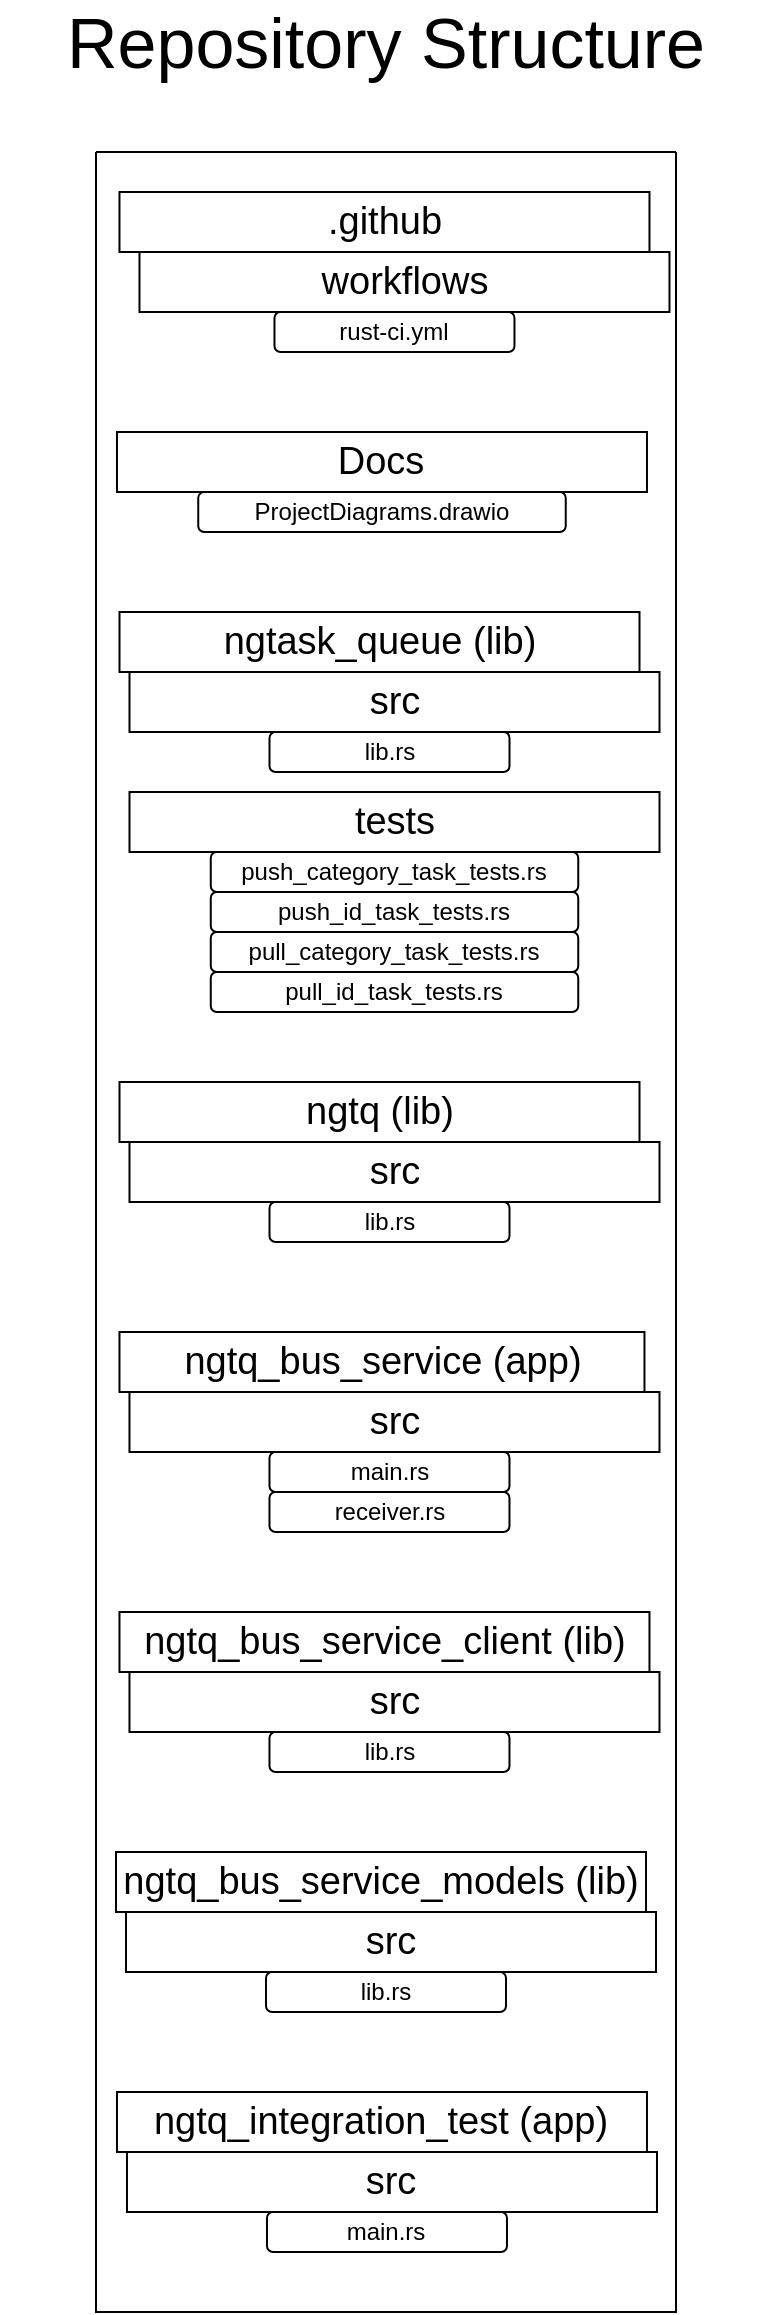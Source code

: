<mxfile>
    <diagram id="W-KKUKJHsFXXwbt4PE3O" name="Repo Structure">
        <mxGraphModel dx="1367" dy="1325" grid="1" gridSize="10" guides="1" tooltips="1" connect="1" arrows="1" fold="1" page="1" pageScale="1" pageWidth="827" pageHeight="1169" math="0" shadow="0">
            <root>
                <mxCell id="0"/>
                <mxCell id="1" parent="0"/>
                <mxCell id="g4gWo4g3Ovh9bc_p6kdW-1" value="" style="swimlane;startSize=0;" parent="1" vertex="1">
                    <mxGeometry x="269" y="80" width="290" height="1080" as="geometry"/>
                </mxCell>
                <mxCell id="g4gWo4g3Ovh9bc_p6kdW-3" value="ngtask_queue (lib)" style="rounded=0;whiteSpace=wrap;html=1;fontSize=19;" parent="g4gWo4g3Ovh9bc_p6kdW-1" vertex="1">
                    <mxGeometry x="11.75" y="230" width="260" height="30" as="geometry"/>
                </mxCell>
                <mxCell id="g4gWo4g3Ovh9bc_p6kdW-5" value="ngtq_bus_service (app)" style="rounded=0;whiteSpace=wrap;html=1;fontSize=19;" parent="g4gWo4g3Ovh9bc_p6kdW-1" vertex="1">
                    <mxGeometry x="11.74" y="590" width="262.5" height="30" as="geometry"/>
                </mxCell>
                <mxCell id="g4gWo4g3Ovh9bc_p6kdW-6" value="ngtq_bus_service_client (lib)" style="rounded=0;whiteSpace=wrap;html=1;fontSize=19;" parent="g4gWo4g3Ovh9bc_p6kdW-1" vertex="1">
                    <mxGeometry x="11.74" y="730" width="265" height="30" as="geometry"/>
                </mxCell>
                <mxCell id="g4gWo4g3Ovh9bc_p6kdW-7" value="ngtq_integration_test (app)" style="rounded=0;whiteSpace=wrap;html=1;fontSize=19;" parent="g4gWo4g3Ovh9bc_p6kdW-1" vertex="1">
                    <mxGeometry x="10.49" y="970" width="265" height="30" as="geometry"/>
                </mxCell>
                <mxCell id="g4gWo4g3Ovh9bc_p6kdW-12" value="src" style="rounded=0;whiteSpace=wrap;html=1;fontSize=19;" parent="g4gWo4g3Ovh9bc_p6kdW-1" vertex="1">
                    <mxGeometry x="16.75" y="260" width="265" height="30" as="geometry"/>
                </mxCell>
                <mxCell id="g4gWo4g3Ovh9bc_p6kdW-13" value="lib.rs" style="rounded=1;whiteSpace=wrap;html=1;" parent="g4gWo4g3Ovh9bc_p6kdW-1" vertex="1">
                    <mxGeometry x="86.75" y="290" width="120" height="20" as="geometry"/>
                </mxCell>
                <mxCell id="g4gWo4g3Ovh9bc_p6kdW-14" value="src" style="rounded=0;whiteSpace=wrap;html=1;fontSize=19;" parent="g4gWo4g3Ovh9bc_p6kdW-1" vertex="1">
                    <mxGeometry x="16.74" y="620" width="265" height="30" as="geometry"/>
                </mxCell>
                <mxCell id="g4gWo4g3Ovh9bc_p6kdW-15" value="main.rs" style="rounded=1;whiteSpace=wrap;html=1;" parent="g4gWo4g3Ovh9bc_p6kdW-1" vertex="1">
                    <mxGeometry x="86.74" y="650" width="120" height="20" as="geometry"/>
                </mxCell>
                <mxCell id="g4gWo4g3Ovh9bc_p6kdW-16" value="receiver.rs" style="rounded=1;whiteSpace=wrap;html=1;" parent="g4gWo4g3Ovh9bc_p6kdW-1" vertex="1">
                    <mxGeometry x="86.74" y="670" width="120" height="20" as="geometry"/>
                </mxCell>
                <mxCell id="g4gWo4g3Ovh9bc_p6kdW-17" value="src" style="rounded=0;whiteSpace=wrap;html=1;fontSize=19;" parent="g4gWo4g3Ovh9bc_p6kdW-1" vertex="1">
                    <mxGeometry x="16.74" y="760" width="265" height="30" as="geometry"/>
                </mxCell>
                <mxCell id="g4gWo4g3Ovh9bc_p6kdW-18" value="lib.rs" style="rounded=1;whiteSpace=wrap;html=1;" parent="g4gWo4g3Ovh9bc_p6kdW-1" vertex="1">
                    <mxGeometry x="86.74" y="790" width="120" height="20" as="geometry"/>
                </mxCell>
                <mxCell id="g4gWo4g3Ovh9bc_p6kdW-20" value="src" style="rounded=0;whiteSpace=wrap;html=1;fontSize=19;" parent="g4gWo4g3Ovh9bc_p6kdW-1" vertex="1">
                    <mxGeometry x="15.49" y="1000" width="265" height="30" as="geometry"/>
                </mxCell>
                <mxCell id="g4gWo4g3Ovh9bc_p6kdW-21" value="main.rs" style="rounded=1;whiteSpace=wrap;html=1;" parent="g4gWo4g3Ovh9bc_p6kdW-1" vertex="1">
                    <mxGeometry x="85.49" y="1030" width="120" height="20" as="geometry"/>
                </mxCell>
                <mxCell id="g4gWo4g3Ovh9bc_p6kdW-22" value="tests" style="rounded=0;whiteSpace=wrap;html=1;fontSize=19;" parent="g4gWo4g3Ovh9bc_p6kdW-1" vertex="1">
                    <mxGeometry x="16.75" y="320" width="265" height="30" as="geometry"/>
                </mxCell>
                <mxCell id="g4gWo4g3Ovh9bc_p6kdW-23" value="push_category_task_tests.rs" style="rounded=1;whiteSpace=wrap;html=1;" parent="g4gWo4g3Ovh9bc_p6kdW-1" vertex="1">
                    <mxGeometry x="57.38" y="350" width="183.75" height="20" as="geometry"/>
                </mxCell>
                <mxCell id="g4gWo4g3Ovh9bc_p6kdW-24" value="push_id_task_tests.rs" style="rounded=1;whiteSpace=wrap;html=1;" parent="g4gWo4g3Ovh9bc_p6kdW-1" vertex="1">
                    <mxGeometry x="57.38" y="370" width="183.75" height="20" as="geometry"/>
                </mxCell>
                <mxCell id="g4gWo4g3Ovh9bc_p6kdW-25" value="pull_category_task_tests.rs" style="rounded=1;whiteSpace=wrap;html=1;" parent="g4gWo4g3Ovh9bc_p6kdW-1" vertex="1">
                    <mxGeometry x="57.38" y="390" width="183.75" height="20" as="geometry"/>
                </mxCell>
                <mxCell id="g4gWo4g3Ovh9bc_p6kdW-26" value="pull_id_task_tests.rs" style="rounded=1;whiteSpace=wrap;html=1;" parent="g4gWo4g3Ovh9bc_p6kdW-1" vertex="1">
                    <mxGeometry x="57.38" y="410" width="183.75" height="20" as="geometry"/>
                </mxCell>
                <mxCell id="g4gWo4g3Ovh9bc_p6kdW-9" value=".github" style="rounded=0;whiteSpace=wrap;html=1;fontSize=19;" parent="g4gWo4g3Ovh9bc_p6kdW-1" vertex="1">
                    <mxGeometry x="11.74" y="20" width="265" height="30" as="geometry"/>
                </mxCell>
                <mxCell id="g4gWo4g3Ovh9bc_p6kdW-10" value="workflows" style="rounded=0;whiteSpace=wrap;html=1;fontSize=19;" parent="g4gWo4g3Ovh9bc_p6kdW-1" vertex="1">
                    <mxGeometry x="21.74" y="50" width="265" height="30" as="geometry"/>
                </mxCell>
                <mxCell id="g4gWo4g3Ovh9bc_p6kdW-11" value="rust-ci.yml" style="rounded=1;whiteSpace=wrap;html=1;" parent="g4gWo4g3Ovh9bc_p6kdW-1" vertex="1">
                    <mxGeometry x="89.24" y="80" width="120" height="20" as="geometry"/>
                </mxCell>
                <mxCell id="2" value="Docs" style="rounded=0;whiteSpace=wrap;html=1;fontSize=19;" parent="g4gWo4g3Ovh9bc_p6kdW-1" vertex="1">
                    <mxGeometry x="10.49" y="140" width="265" height="30" as="geometry"/>
                </mxCell>
                <mxCell id="3" value="ProjectDiagrams.drawio" style="rounded=1;whiteSpace=wrap;html=1;" parent="g4gWo4g3Ovh9bc_p6kdW-1" vertex="1">
                    <mxGeometry x="51.12" y="170" width="183.75" height="20" as="geometry"/>
                </mxCell>
                <mxCell id="4" value="ngtq (lib)" style="rounded=0;whiteSpace=wrap;html=1;fontSize=19;" parent="g4gWo4g3Ovh9bc_p6kdW-1" vertex="1">
                    <mxGeometry x="11.75" y="465" width="260" height="30" as="geometry"/>
                </mxCell>
                <mxCell id="5" value="src" style="rounded=0;whiteSpace=wrap;html=1;fontSize=19;" parent="g4gWo4g3Ovh9bc_p6kdW-1" vertex="1">
                    <mxGeometry x="16.75" y="495" width="265" height="30" as="geometry"/>
                </mxCell>
                <mxCell id="6" value="lib.rs" style="rounded=1;whiteSpace=wrap;html=1;" parent="g4gWo4g3Ovh9bc_p6kdW-1" vertex="1">
                    <mxGeometry x="86.75" y="525" width="120" height="20" as="geometry"/>
                </mxCell>
                <mxCell id="bfBZinAcUje--uuqfsHA-6" value="ngtq_bus_service_models (lib)" style="rounded=0;whiteSpace=wrap;html=1;fontSize=19;" vertex="1" parent="g4gWo4g3Ovh9bc_p6kdW-1">
                    <mxGeometry x="10" y="850" width="265" height="30" as="geometry"/>
                </mxCell>
                <mxCell id="bfBZinAcUje--uuqfsHA-7" value="src" style="rounded=0;whiteSpace=wrap;html=1;fontSize=19;" vertex="1" parent="g4gWo4g3Ovh9bc_p6kdW-1">
                    <mxGeometry x="15" y="880" width="265" height="30" as="geometry"/>
                </mxCell>
                <mxCell id="bfBZinAcUje--uuqfsHA-8" value="lib.rs" style="rounded=1;whiteSpace=wrap;html=1;" vertex="1" parent="g4gWo4g3Ovh9bc_p6kdW-1">
                    <mxGeometry x="85" y="910" width="120" height="20" as="geometry"/>
                </mxCell>
                <mxCell id="g4gWo4g3Ovh9bc_p6kdW-2" value="Repository Structure" style="text;html=1;align=center;verticalAlign=middle;whiteSpace=wrap;rounded=0;fontSize=35;" parent="1" vertex="1">
                    <mxGeometry x="221" y="10" width="386" height="30" as="geometry"/>
                </mxCell>
            </root>
        </mxGraphModel>
    </diagram>
    <diagram id="4IocFyRNs4yEuKWUfdgg" name="BusStructure">
        <mxGraphModel dx="820" dy="795" grid="1" gridSize="10" guides="1" tooltips="1" connect="1" arrows="1" fold="1" page="1" pageScale="1" pageWidth="850" pageHeight="1100" math="0" shadow="0">
            <root>
                <mxCell id="0"/>
                <mxCell id="1" parent="0"/>
                <mxCell id="2" value="Bus Structure" style="text;html=1;strokeColor=none;fillColor=none;align=center;verticalAlign=middle;whiteSpace=wrap;rounded=0;fontSize=25;" parent="1" vertex="1">
                    <mxGeometry x="367.5" y="30" width="200" height="40" as="geometry"/>
                </mxCell>
                <mxCell id="9" style="edgeStyle=none;html=1;entryX=0;entryY=0.25;entryDx=0;entryDy=0;fontSize=15;exitX=1;exitY=0.25;exitDx=0;exitDy=0;dashed=1;" parent="1" source="3" target="5" edge="1">
                    <mxGeometry relative="1" as="geometry"/>
                </mxCell>
                <mxCell id="3" value="BusClient" style="rounded=0;whiteSpace=wrap;html=1;fontSize=15;" parent="1" vertex="1">
                    <mxGeometry x="50" y="215" width="120" height="60" as="geometry"/>
                </mxCell>
                <mxCell id="4" value="" style="swimlane;startSize=0;fontSize=25;" parent="1" vertex="1">
                    <mxGeometry x="225" y="70" width="485" height="350" as="geometry"/>
                </mxCell>
                <mxCell id="11" style="edgeStyle=none;html=1;entryX=-0.008;entryY=0.357;entryDx=0;entryDy=0;entryPerimeter=0;fontSize=15;exitX=1;exitY=0.5;exitDx=0;exitDy=0;" parent="4" source="5" target="7" edge="1">
                    <mxGeometry relative="1" as="geometry">
                        <mxPoint x="163.75" y="205" as="sourcePoint"/>
                        <mxPoint x="315" y="212.5" as="targetPoint"/>
                        <Array as="points">
                            <mxPoint x="245" y="175"/>
                            <mxPoint x="245" y="220"/>
                        </Array>
                    </mxGeometry>
                </mxCell>
                <mxCell id="5" value="Receiver" style="rounded=1;whiteSpace=wrap;html=1;fontSize=15;" parent="4" vertex="1">
                    <mxGeometry x="55" y="145" width="145" height="60" as="geometry"/>
                </mxCell>
                <mxCell id="8" value="start" style="edgeStyle=none;html=1;entryX=0.5;entryY=0;entryDx=0;entryDy=0;fontSize=15;" parent="4" source="6" target="5" edge="1">
                    <mxGeometry x="-0.24" relative="1" as="geometry">
                        <Array as="points">
                            <mxPoint x="128" y="80"/>
                        </Array>
                        <mxPoint x="1" as="offset"/>
                    </mxGeometry>
                </mxCell>
                <mxCell id="6" value="Main" style="rounded=0;whiteSpace=wrap;html=1;fontSize=15;" parent="4" vertex="1">
                    <mxGeometry x="227.5" y="50" width="120" height="60" as="geometry"/>
                </mxCell>
                <mxCell id="12" style="edgeStyle=none;html=1;entryX=0.5;entryY=1;entryDx=0;entryDy=0;fontSize=15;" parent="4" source="7" target="5" edge="1">
                    <mxGeometry relative="1" as="geometry">
                        <Array as="points">
                            <mxPoint x="128" y="240"/>
                        </Array>
                    </mxGeometry>
                </mxCell>
                <mxCell id="7" value="NGTaskQueue" style="shape=cylinder3;whiteSpace=wrap;html=1;boundedLbl=1;backgroundOutline=1;size=15;fontSize=15;" parent="4" vertex="1">
                    <mxGeometry x="315" y="170" width="132.5" height="140" as="geometry"/>
                </mxCell>
                <mxCell id="10" style="edgeStyle=none;html=1;entryX=1;entryY=0.75;entryDx=0;entryDy=0;fontSize=15;exitX=0;exitY=0.75;exitDx=0;exitDy=0;dashed=1;" parent="1" source="5" target="3" edge="1">
                    <mxGeometry relative="1" as="geometry"/>
                </mxCell>
            </root>
        </mxGraphModel>
    </diagram>
    <diagram id="ZMu5YA2UOOWM_PKyy2Z7" name="Interactions">
        <mxGraphModel dx="965" dy="935" grid="1" gridSize="10" guides="1" tooltips="1" connect="1" arrows="1" fold="1" page="1" pageScale="1" pageWidth="827" pageHeight="1169" math="0" shadow="0">
            <root>
                <mxCell id="0"/>
                <mxCell id="1" parent="0"/>
                <mxCell id="N1dqbX8AtgRM5iKn_r-6-1" value="TaskQueue Structure" style="text;html=1;align=center;verticalAlign=middle;whiteSpace=wrap;rounded=0;fontSize=25;" parent="1" vertex="1">
                    <mxGeometry x="240" width="347" height="30" as="geometry"/>
                </mxCell>
                <mxCell id="N1dqbX8AtgRM5iKn_r-6-2" value="&lt;span style=&quot;color: rgb(0, 0, 0);&quot;&gt;TaskQueue Abstraction Layer&lt;/span&gt;" style="text;html=1;align=center;verticalAlign=middle;whiteSpace=wrap;rounded=0;fontSize=20;" parent="1" vertex="1">
                    <mxGeometry x="274" y="80" width="245" height="30" as="geometry"/>
                </mxCell>
                <mxCell id="N1dqbX8AtgRM5iKn_r-6-3" value="push_id_task(payload)" style="rounded=0;whiteSpace=wrap;html=1;fontSize=15;fillColor=#cce5ff;strokeColor=#36393d;" parent="1" vertex="1">
                    <mxGeometry x="274.5" y="140" width="244.5" height="60" as="geometry"/>
                </mxCell>
                <mxCell id="N1dqbX8AtgRM5iKn_r-6-4" value="push_category_task(category, payload)" style="rounded=0;whiteSpace=wrap;html=1;fontSize=15;fillColor=#cce5ff;strokeColor=#36393d;" parent="1" vertex="1">
                    <mxGeometry x="274.5" y="240" width="244.5" height="60" as="geometry"/>
                </mxCell>
                <mxCell id="N1dqbX8AtgRM5iKn_r-6-5" value="pull_id_task(id)" style="rounded=0;whiteSpace=wrap;html=1;fontSize=15;fillColor=#cce5ff;strokeColor=#36393d;" parent="1" vertex="1">
                    <mxGeometry x="274.5" y="340" width="244.5" height="60" as="geometry"/>
                </mxCell>
                <mxCell id="N1dqbX8AtgRM5iKn_r-6-6" value="pull_category_task(category)" style="rounded=0;whiteSpace=wrap;html=1;fontSize=15;fillColor=#cce5ff;strokeColor=#36393d;" parent="1" vertex="1">
                    <mxGeometry x="274.5" y="435" width="244.5" height="60" as="geometry"/>
                </mxCell>
                <mxCell id="N1dqbX8AtgRM5iKn_r-6-8" value="Task" style="edgeStyle=none;html=1;entryX=0;entryY=0.5;entryDx=0;entryDy=0;fillColor=#1ba1e2;strokeColor=#006EAF;strokeWidth=2;exitX=1;exitY=0.5;exitDx=0;exitDy=0;" parent="1" source="N1dqbX8AtgRM5iKn_r-6-7" edge="1">
                    <mxGeometry x="0.831" relative="1" as="geometry">
                        <Array as="points">
                            <mxPoint x="208.52" y="465"/>
                            <mxPoint x="208.52" y="170"/>
                        </Array>
                        <mxPoint as="offset"/>
                        <mxPoint x="-190.0" y="466.15" as="sourcePoint"/>
                        <mxPoint x="274.02" y="170" as="targetPoint"/>
                    </mxGeometry>
                </mxCell>
                <mxCell id="N1dqbX8AtgRM5iKn_r-6-9" value="Task" style="edgeStyle=none;html=1;entryX=0;entryY=0.5;entryDx=0;entryDy=0;fillColor=#1ba1e2;strokeColor=#006EAF;strokeWidth=2;exitX=1;exitY=0.5;exitDx=0;exitDy=0;" parent="1" source="N1dqbX8AtgRM5iKn_r-6-7" edge="1">
                    <mxGeometry x="0.778" relative="1" as="geometry">
                        <Array as="points">
                            <mxPoint x="208.52" y="465"/>
                            <mxPoint x="208.52" y="270"/>
                        </Array>
                        <mxPoint as="offset"/>
                        <mxPoint x="-189.88" y="466.8" as="sourcePoint"/>
                        <mxPoint x="274.02" y="270" as="targetPoint"/>
                    </mxGeometry>
                </mxCell>
                <mxCell id="N1dqbX8AtgRM5iKn_r-6-10" value="Id" style="edgeStyle=none;html=1;entryX=0;entryY=0.25;entryDx=0;entryDy=0;fillColor=#1ba1e2;strokeColor=#006EAF;strokeWidth=2;fontSize=12;exitX=0.978;exitY=0.499;exitDx=0;exitDy=0;exitPerimeter=0;" parent="1" source="N1dqbX8AtgRM5iKn_r-6-7" edge="1">
                    <mxGeometry x="0.698" relative="1" as="geometry">
                        <Array as="points">
                            <mxPoint x="208.52" y="465"/>
                            <mxPoint x="208.52" y="355"/>
                        </Array>
                        <mxPoint as="offset"/>
                        <mxPoint x="-190.24" y="466.15" as="sourcePoint"/>
                        <mxPoint x="274.02" y="355" as="targetPoint"/>
                    </mxGeometry>
                </mxCell>
                <mxCell id="N1dqbX8AtgRM5iKn_r-6-11" value="" style="edgeStyle=none;html=1;entryX=0;entryY=0.5;entryDx=0;entryDy=0;fillColor=#1ba1e2;strokeColor=#006EAF;strokeWidth=2;exitX=1;exitY=0.5;exitDx=0;exitDy=0;fontSize=18;" parent="1" source="N1dqbX8AtgRM5iKn_r-6-7" edge="1">
                    <mxGeometry x="-0.522" y="25" relative="1" as="geometry">
                        <Array as="points"/>
                        <mxPoint as="offset"/>
                        <mxPoint x="-189.4" y="466.15" as="sourcePoint"/>
                        <mxPoint x="274.02" y="465" as="targetPoint"/>
                    </mxGeometry>
                </mxCell>
                <mxCell id="VwWREPRFmjBBCu5KusWI-20" value="Category" style="edgeLabel;html=1;align=center;verticalAlign=middle;resizable=0;points=[];" parent="N1dqbX8AtgRM5iKn_r-6-11" vertex="1" connectable="0">
                    <mxGeometry x="0.411" y="-1" relative="1" as="geometry">
                        <mxPoint x="-4" y="-1" as="offset"/>
                    </mxGeometry>
                </mxCell>
                <mxCell id="N1dqbX8AtgRM5iKn_r-6-7" value="&lt;span data-huuid=&quot;47937734108672431&quot;&gt;Application&lt;/span&gt;&amp;nbsp;layer&lt;div&gt;(Receiver)&lt;/div&gt;" style="rounded=0;whiteSpace=wrap;html=1;" parent="1" vertex="1">
                    <mxGeometry x="14.5" y="135" width="120" height="660" as="geometry"/>
                </mxCell>
                <mxCell id="N1dqbX8AtgRM5iKn_r-6-16" value="payload" style="edgeStyle=none;html=1;entryX=1;entryY=0.75;entryDx=0;entryDy=0;fillColor=#008a00;strokeColor=#00FF00;strokeWidth=2;exitX=-0.006;exitY=0.364;exitDx=0;exitDy=0;exitPerimeter=0;" parent="1" source="N1dqbX8AtgRM5iKn_r-6-12" target="N1dqbX8AtgRM5iKn_r-6-5" edge="1">
                    <mxGeometry relative="1" as="geometry">
                        <mxPoint x="629" y="385" as="sourcePoint"/>
                    </mxGeometry>
                </mxCell>
                <mxCell id="N1dqbX8AtgRM5iKn_r-6-18" value="payload" style="edgeStyle=none;html=1;entryX=1;entryY=0.75;entryDx=0;entryDy=0;fillColor=#008a00;strokeColor=#00FF00;strokeWidth=2;exitX=0;exitY=0.5;exitDx=0;exitDy=0;exitPerimeter=0;" parent="1" source="N1dqbX8AtgRM5iKn_r-6-12" target="N1dqbX8AtgRM5iKn_r-6-6" edge="1">
                    <mxGeometry relative="1" as="geometry">
                        <mxPoint x="637" y="480" as="sourcePoint"/>
                    </mxGeometry>
                </mxCell>
                <mxCell id="N1dqbX8AtgRM5iKn_r-6-12" value="Queues" style="shape=cylinder3;whiteSpace=wrap;html=1;boundedLbl=1;backgroundOutline=1;size=15;" parent="1" vertex="1">
                    <mxGeometry x="639" y="130" width="160" height="700" as="geometry"/>
                </mxCell>
                <mxCell id="N1dqbX8AtgRM5iKn_r-6-13" style="edgeStyle=none;html=1;fillColor=#1ba1e2;strokeColor=#006EAF;strokeWidth=2;entryX=0;entryY=0.06;entryDx=0;entryDy=0;entryPerimeter=0;" parent="1" source="N1dqbX8AtgRM5iKn_r-6-3" target="N1dqbX8AtgRM5iKn_r-6-12" edge="1">
                    <mxGeometry relative="1" as="geometry">
                        <mxPoint x="599" y="283" as="targetPoint"/>
                        <Array as="points"/>
                    </mxGeometry>
                </mxCell>
                <mxCell id="N1dqbX8AtgRM5iKn_r-6-14" style="edgeStyle=none;html=1;fillColor=#1ba1e2;strokeColor=#006EAF;strokeWidth=2;entryX=0.001;entryY=0.2;entryDx=0;entryDy=0;entryPerimeter=0;" parent="1" target="N1dqbX8AtgRM5iKn_r-6-12" edge="1">
                    <mxGeometry relative="1" as="geometry">
                        <mxPoint x="638" y="310" as="targetPoint"/>
                        <Array as="points"/>
                        <mxPoint x="519" y="270" as="sourcePoint"/>
                    </mxGeometry>
                </mxCell>
                <mxCell id="N1dqbX8AtgRM5iKn_r-6-15" style="edgeStyle=none;html=1;exitX=1.001;exitY=0.343;exitDx=0;exitDy=0;fillColor=#1ba1e2;strokeColor=#006EAF;strokeWidth=2;exitPerimeter=0;" parent="1" source="N1dqbX8AtgRM5iKn_r-6-5" edge="1">
                    <mxGeometry relative="1" as="geometry">
                        <mxPoint x="639" y="360" as="targetPoint"/>
                    </mxGeometry>
                </mxCell>
                <mxCell id="N1dqbX8AtgRM5iKn_r-6-17" style="edgeStyle=none;html=1;exitX=0.999;exitY=0.324;exitDx=0;exitDy=0;fillColor=#1ba1e2;strokeColor=#006EAF;strokeWidth=2;exitPerimeter=0;" parent="1" source="N1dqbX8AtgRM5iKn_r-6-6" edge="1">
                    <mxGeometry relative="1" as="geometry">
                        <Array as="points"/>
                        <mxPoint x="639" y="454" as="targetPoint"/>
                    </mxGeometry>
                </mxCell>
                <mxCell id="N1dqbX8AtgRM5iKn_r-6-20" style="edgeStyle=none;html=1;fillColor=#008a00;strokeColor=#00FF00;strokeWidth=2;exitX=0;exitY=0.5;exitDx=0;exitDy=0;entryX=0.994;entryY=0.355;entryDx=0;entryDy=0;entryPerimeter=0;" parent="1" edge="1" target="N1dqbX8AtgRM5iKn_r-6-7">
                    <mxGeometry relative="1" as="geometry">
                        <mxPoint x="274.02" y="370" as="sourcePoint"/>
                        <mxPoint x="151.52" y="370" as="targetPoint"/>
                    </mxGeometry>
                </mxCell>
                <mxCell id="N1dqbX8AtgRM5iKn_r-6-21" style="edgeStyle=none;html=1;fillColor=#008a00;strokeColor=#00FF00;strokeWidth=2;entryX=1.046;entryY=0.523;entryDx=0;entryDy=0;entryPerimeter=0;" parent="1" edge="1" target="N1dqbX8AtgRM5iKn_r-6-7">
                    <mxGeometry relative="1" as="geometry">
                        <Array as="points"/>
                        <mxPoint x="148.52" y="480" as="targetPoint"/>
                        <mxPoint x="274.52" y="480" as="sourcePoint"/>
                    </mxGeometry>
                </mxCell>
                <mxCell id="VwWREPRFmjBBCu5KusWI-1" value="get_id_queue_len()" style="rounded=0;whiteSpace=wrap;html=1;fontSize=15;fillColor=#cce5ff;strokeColor=#36393d;" parent="1" vertex="1">
                    <mxGeometry x="274.5" y="540" width="244.5" height="60" as="geometry"/>
                </mxCell>
                <mxCell id="VwWREPRFmjBBCu5KusWI-2" value="get_category_queue_len(category)" style="rounded=0;whiteSpace=wrap;html=1;fontSize=15;fillColor=#cce5ff;strokeColor=#36393d;" parent="1" vertex="1">
                    <mxGeometry x="274.5" y="640" width="249" height="60" as="geometry"/>
                </mxCell>
                <mxCell id="VwWREPRFmjBBCu5KusWI-6" style="edgeStyle=none;html=1;entryX=0;entryY=0.5;entryDx=0;entryDy=0;fillColor=#1ba1e2;strokeColor=#006EAF;strokeWidth=2;fontSize=30;exitX=1;exitY=0.5;exitDx=0;exitDy=0;" parent="1" source="N1dqbX8AtgRM5iKn_r-6-7" edge="1">
                    <mxGeometry relative="1" as="geometry">
                        <Array as="points">
                            <mxPoint x="208.52" y="465"/>
                            <mxPoint x="208.52" y="570"/>
                        </Array>
                        <mxPoint x="-190.24" y="466.8" as="sourcePoint"/>
                        <mxPoint x="274.02" y="570" as="targetPoint"/>
                    </mxGeometry>
                </mxCell>
                <mxCell id="VwWREPRFmjBBCu5KusWI-8" style="edgeStyle=none;html=1;entryX=0.018;entryY=0.5;entryDx=0;entryDy=0;fillColor=#1ba1e2;strokeColor=#006EAF;strokeWidth=2;fontSize=30;exitX=1;exitY=0.5;exitDx=0;exitDy=0;entryPerimeter=0;" parent="1" source="N1dqbX8AtgRM5iKn_r-6-7" edge="1">
                    <mxGeometry relative="1" as="geometry">
                        <Array as="points">
                            <mxPoint x="208.52" y="465"/>
                            <mxPoint x="208.52" y="670"/>
                        </Array>
                        <mxPoint x="-190.96" y="466.8" as="sourcePoint"/>
                        <mxPoint x="278.502" y="670" as="targetPoint"/>
                    </mxGeometry>
                </mxCell>
                <mxCell id="VwWREPRFmjBBCu5KusWI-10" style="edgeStyle=none;html=1;entryX=0.004;entryY=0.403;entryDx=0;entryDy=0;entryPerimeter=0;exitX=1;exitY=0.25;exitDx=0;exitDy=0;fillColor=#1ba1e2;strokeColor=#006EAF;strokeWidth=2;" parent="1" edge="1">
                    <mxGeometry relative="1" as="geometry">
                        <Array as="points"/>
                        <mxPoint x="519" y="560" as="sourcePoint"/>
                        <mxPoint x="640" y="560" as="targetPoint"/>
                    </mxGeometry>
                </mxCell>
                <mxCell id="VwWREPRFmjBBCu5KusWI-11" style="edgeStyle=none;html=1;entryX=0.004;entryY=0.403;entryDx=0;entryDy=0;entryPerimeter=0;exitX=1;exitY=0.25;exitDx=0;exitDy=0;fillColor=#1ba1e2;strokeColor=#006EAF;strokeWidth=2;" parent="1" edge="1">
                    <mxGeometry relative="1" as="geometry">
                        <Array as="points"/>
                        <mxPoint x="523.5" y="660" as="sourcePoint"/>
                        <mxPoint x="644.5" y="660" as="targetPoint"/>
                    </mxGeometry>
                </mxCell>
                <mxCell id="VwWREPRFmjBBCu5KusWI-13" value="usize" style="edgeStyle=none;html=1;entryX=1;entryY=0.75;entryDx=0;entryDy=0;fillColor=#008a00;strokeColor=#00FF00;strokeWidth=2;exitX=-0.002;exitY=0.643;exitDx=0;exitDy=0;exitPerimeter=0;" parent="1" source="N1dqbX8AtgRM5iKn_r-6-12" edge="1">
                    <mxGeometry relative="1" as="geometry">
                        <mxPoint x="637" y="580" as="sourcePoint"/>
                        <mxPoint x="519" y="580" as="targetPoint"/>
                    </mxGeometry>
                </mxCell>
                <mxCell id="VwWREPRFmjBBCu5KusWI-14" value="usize" style="edgeStyle=none;html=1;entryX=1;entryY=0.75;entryDx=0;entryDy=0;fillColor=#008a00;strokeColor=#00FF00;strokeWidth=2;" parent="1" edge="1">
                    <mxGeometry relative="1" as="geometry">
                        <mxPoint x="639" y="680" as="sourcePoint"/>
                        <mxPoint x="521" y="680" as="targetPoint"/>
                    </mxGeometry>
                </mxCell>
                <mxCell id="VwWREPRFmjBBCu5KusWI-17" style="edgeStyle=none;html=1;fillColor=#008a00;strokeColor=#00FF00;strokeWidth=2;exitX=0;exitY=0.75;exitDx=0;exitDy=0;" parent="1" edge="1">
                    <mxGeometry relative="1" as="geometry">
                        <Array as="points"/>
                        <mxPoint x="274.02" y="590" as="sourcePoint"/>
                        <mxPoint x="140" y="590" as="targetPoint"/>
                    </mxGeometry>
                </mxCell>
                <mxCell id="VwWREPRFmjBBCu5KusWI-18" style="edgeStyle=none;html=1;fillColor=#008a00;strokeColor=#00FF00;strokeWidth=2;exitX=0;exitY=0.75;exitDx=0;exitDy=0;" parent="1" edge="1">
                    <mxGeometry relative="1" as="geometry">
                        <Array as="points"/>
                        <mxPoint x="274.02" y="690" as="sourcePoint"/>
                        <mxPoint x="134" y="689" as="targetPoint"/>
                    </mxGeometry>
                </mxCell>
            </root>
        </mxGraphModel>
    </diagram>
    <diagram id="v6k2sgqg_f-yddVB3KTI" name="Projects Dependencies">
        <mxGraphModel grid="1" page="1" gridSize="10" guides="1" tooltips="1" connect="1" arrows="1" fold="1" pageScale="1" pageWidth="827" pageHeight="1169" math="0" shadow="0">
            <root>
                <mxCell id="0"/>
                <mxCell id="1" parent="0"/>
                <mxCell id="2M834M077yjrXm2keqlt-1" value="Projects Dependencies" style="text;html=1;align=center;verticalAlign=middle;whiteSpace=wrap;rounded=0;fontSize=35;" vertex="1" parent="1">
                    <mxGeometry x="244" y="6" width="426" height="30" as="geometry"/>
                </mxCell>
                <mxCell id="2M834M077yjrXm2keqlt-5" style="edgeStyle=none;html=1;entryX=0.067;entryY=-0.003;entryDx=0;entryDy=0;entryPerimeter=0;" edge="1" parent="1" source="2M834M077yjrXm2keqlt-2" target="2M834M077yjrXm2keqlt-17">
                    <mxGeometry relative="1" as="geometry">
                        <mxPoint x="193" y="360" as="targetPoint"/>
                    </mxGeometry>
                </mxCell>
                <mxCell id="2M834M077yjrXm2keqlt-37" style="edgeStyle=none;html=1;entryX=0;entryY=0.5;entryDx=0;entryDy=0;" edge="1" parent="1" target="2M834M077yjrXm2keqlt-35">
                    <mxGeometry relative="1" as="geometry">
                        <mxPoint x="240" y="210" as="sourcePoint"/>
                        <Array as="points">
                            <mxPoint x="240" y="560"/>
                        </Array>
                    </mxGeometry>
                </mxCell>
                <mxCell id="2M834M077yjrXm2keqlt-2" value="ngtq_bus_service&lt;div&gt;(app)&lt;/div&gt;" style="rounded=0;whiteSpace=wrap;html=1;fontSize=20;" vertex="1" parent="1">
                    <mxGeometry x="93" y="110" width="200" height="100" as="geometry"/>
                </mxCell>
                <mxCell id="2M834M077yjrXm2keqlt-3" value="ngtq_integration_test&lt;div&gt;(app)&lt;/div&gt;" style="rounded=0;whiteSpace=wrap;html=1;fontSize=20;" vertex="1" parent="1">
                    <mxGeometry x="523" y="110" width="200" height="100" as="geometry"/>
                </mxCell>
                <mxCell id="2M834M077yjrXm2keqlt-12" value="" style="swimlane;startSize=0;fillColor=#C9FFE2;strokeColor=#3399FF;gradientColor=none;swimlaneFillColor=none;strokeWidth=3;labelBackgroundColor=none;" vertex="1" parent="1">
                    <mxGeometry x="13" y="70" width="800" height="200" as="geometry"/>
                </mxCell>
                <mxCell id="2M834M077yjrXm2keqlt-13" value="Application level" style="text;html=1;align=center;verticalAlign=middle;whiteSpace=wrap;rounded=0;fontSize=25;" vertex="1" parent="2M834M077yjrXm2keqlt-12">
                    <mxGeometry x="295" width="210" height="30" as="geometry"/>
                </mxCell>
                <mxCell id="2M834M077yjrXm2keqlt-14" value="" style="swimlane;startSize=0;fillColor=#33FF33;strokeWidth=3;strokeColor=#33FF33;" vertex="1" parent="1">
                    <mxGeometry x="14" y="640" width="800" height="120" as="geometry"/>
                </mxCell>
                <mxCell id="2M834M077yjrXm2keqlt-15" value="Abstraction layer" style="text;html=1;align=center;verticalAlign=middle;whiteSpace=wrap;rounded=0;fontSize=25;" vertex="1" parent="2M834M077yjrXm2keqlt-14">
                    <mxGeometry x="295" width="210" height="30" as="geometry"/>
                </mxCell>
                <mxCell id="2M834M077yjrXm2keqlt-17" value="&lt;span style=&quot;font-size: 20px; color: rgb(0, 0, 0);&quot;&gt;ngtq&lt;/span&gt;&lt;div style=&quot;font-size: 20px;&quot;&gt;&lt;span style=&quot;background-color: transparent;&quot;&gt;(lib)&lt;/span&gt;&lt;/div&gt;" style="rounded=1;whiteSpace=wrap;html=1;" vertex="1" parent="2M834M077yjrXm2keqlt-14">
                    <mxGeometry x="146" y="50" width="500" height="60" as="geometry"/>
                </mxCell>
                <mxCell id="2M834M077yjrXm2keqlt-18" style="edgeStyle=none;html=1;entryX=0.5;entryY=0;entryDx=0;entryDy=0;" edge="1" parent="1" target="2M834M077yjrXm2keqlt-30">
                    <mxGeometry relative="1" as="geometry">
                        <mxPoint x="623" y="211" as="sourcePoint"/>
                        <mxPoint x="623" y="370" as="targetPoint"/>
                    </mxGeometry>
                </mxCell>
                <mxCell id="2M834M077yjrXm2keqlt-22" value="" style="swimlane;startSize=0;fillColor=#d80073;fontColor=#ffffff;strokeColor=#A50040;strokeWidth=3;" vertex="1" parent="1">
                    <mxGeometry x="14" y="825" width="800" height="120" as="geometry"/>
                </mxCell>
                <mxCell id="2M834M077yjrXm2keqlt-23" value="Concrete Implementation layer" style="text;html=1;align=center;verticalAlign=middle;whiteSpace=wrap;rounded=0;fontSize=25;" vertex="1" parent="2M834M077yjrXm2keqlt-22">
                    <mxGeometry x="207" width="385" height="30" as="geometry"/>
                </mxCell>
                <mxCell id="2M834M077yjrXm2keqlt-24" value="&lt;span style=&quot;font-size: 20px; color: rgb(0, 0, 0);&quot;&gt;ngtask_queue&lt;/span&gt;&lt;div style=&quot;font-size: 20px;&quot;&gt;&lt;span style=&quot;background-color: transparent;&quot;&gt;(lib)&lt;/span&gt;&lt;/div&gt;" style="rounded=1;whiteSpace=wrap;html=1;" vertex="1" parent="2M834M077yjrXm2keqlt-22">
                    <mxGeometry x="146" y="50" width="504" height="60" as="geometry"/>
                </mxCell>
                <mxCell id="2M834M077yjrXm2keqlt-26" style="edgeStyle=none;html=1;entryX=0.067;entryY=0;entryDx=0;entryDy=0;entryPerimeter=0;dashed=1;" edge="1" parent="1" source="2M834M077yjrXm2keqlt-2" target="2M834M077yjrXm2keqlt-24">
                    <mxGeometry relative="1" as="geometry"/>
                </mxCell>
                <mxCell id="2M834M077yjrXm2keqlt-27" style="edgeStyle=none;html=1;entryX=0.921;entryY=0.083;entryDx=0;entryDy=0;entryPerimeter=0;dashed=1;" edge="1" parent="1" target="2M834M077yjrXm2keqlt-24">
                    <mxGeometry relative="1" as="geometry">
                        <mxPoint x="623.103" y="210" as="sourcePoint"/>
                        <mxPoint x="624.184" y="735" as="targetPoint"/>
                    </mxGeometry>
                </mxCell>
                <mxCell id="2M834M077yjrXm2keqlt-28" value="" style="swimlane;startSize=0;fillColor=#f0a30a;fontColor=#000000;strokeColor=#BD7000;strokeWidth=3;" vertex="1" parent="1">
                    <mxGeometry x="439" y="320" width="370" height="120" as="geometry"/>
                </mxCell>
                <mxCell id="2M834M077yjrXm2keqlt-29" value="Bus Interaction layer" style="text;html=1;align=center;verticalAlign=middle;whiteSpace=wrap;rounded=0;fontSize=25;" vertex="1" parent="2M834M077yjrXm2keqlt-28">
                    <mxGeometry x="48.25" width="273.5" height="30" as="geometry"/>
                </mxCell>
                <mxCell id="2M834M077yjrXm2keqlt-31" style="edgeStyle=none;html=1;" edge="1" parent="2M834M077yjrXm2keqlt-28" source="2M834M077yjrXm2keqlt-30">
                    <mxGeometry relative="1" as="geometry">
                        <mxPoint x="185" y="370" as="targetPoint"/>
                    </mxGeometry>
                </mxCell>
                <mxCell id="2M834M077yjrXm2keqlt-30" value="&lt;span style=&quot;font-size: 20px; color: rgb(0, 0, 0);&quot;&gt;ngtq_bus_service_client&lt;/span&gt;&lt;div style=&quot;font-size: 20px;&quot;&gt;&lt;span style=&quot;background-color: transparent;&quot;&gt;(lib)&lt;/span&gt;&lt;/div&gt;" style="rounded=1;whiteSpace=wrap;html=1;" vertex="1" parent="2M834M077yjrXm2keqlt-28">
                    <mxGeometry x="40" y="50" width="289" height="60" as="geometry"/>
                </mxCell>
                <mxCell id="2M834M077yjrXm2keqlt-32" value="" style="swimlane;startSize=0;fillColor=#ffff88;strokeColor=#FFFF66;strokeWidth=4;" vertex="1" parent="1">
                    <mxGeometry x="229" y="480" width="370" height="120" as="geometry"/>
                </mxCell>
                <mxCell id="2M834M077yjrXm2keqlt-33" value="Common models" style="text;html=1;align=center;verticalAlign=middle;whiteSpace=wrap;rounded=0;fontSize=25;" vertex="1" parent="2M834M077yjrXm2keqlt-32">
                    <mxGeometry x="48.25" width="273.5" height="30" as="geometry"/>
                </mxCell>
                <mxCell id="2M834M077yjrXm2keqlt-35" value="&lt;span style=&quot;font-size: 20px; color: rgb(0, 0, 0);&quot;&gt;ngtq_bus_service_models&lt;/span&gt;&lt;div style=&quot;font-size: 20px;&quot;&gt;&lt;span style=&quot;background-color: transparent;&quot;&gt;(lib)&lt;/span&gt;&lt;/div&gt;" style="rounded=1;whiteSpace=wrap;html=1;" vertex="1" parent="2M834M077yjrXm2keqlt-32">
                    <mxGeometry x="40" y="50" width="289" height="60" as="geometry"/>
                </mxCell>
                <mxCell id="2M834M077yjrXm2keqlt-36" style="edgeStyle=none;html=1;entryX=1;entryY=0.5;entryDx=0;entryDy=0;exitX=0.35;exitY=1.02;exitDx=0;exitDy=0;exitPerimeter=0;" edge="1" parent="1" source="2M834M077yjrXm2keqlt-30" target="2M834M077yjrXm2keqlt-35">
                    <mxGeometry relative="1" as="geometry">
                        <mxPoint x="580" y="433" as="sourcePoint"/>
                        <Array as="points">
                            <mxPoint x="580" y="560"/>
                        </Array>
                    </mxGeometry>
                </mxCell>
            </root>
        </mxGraphModel>
    </diagram>
</mxfile>